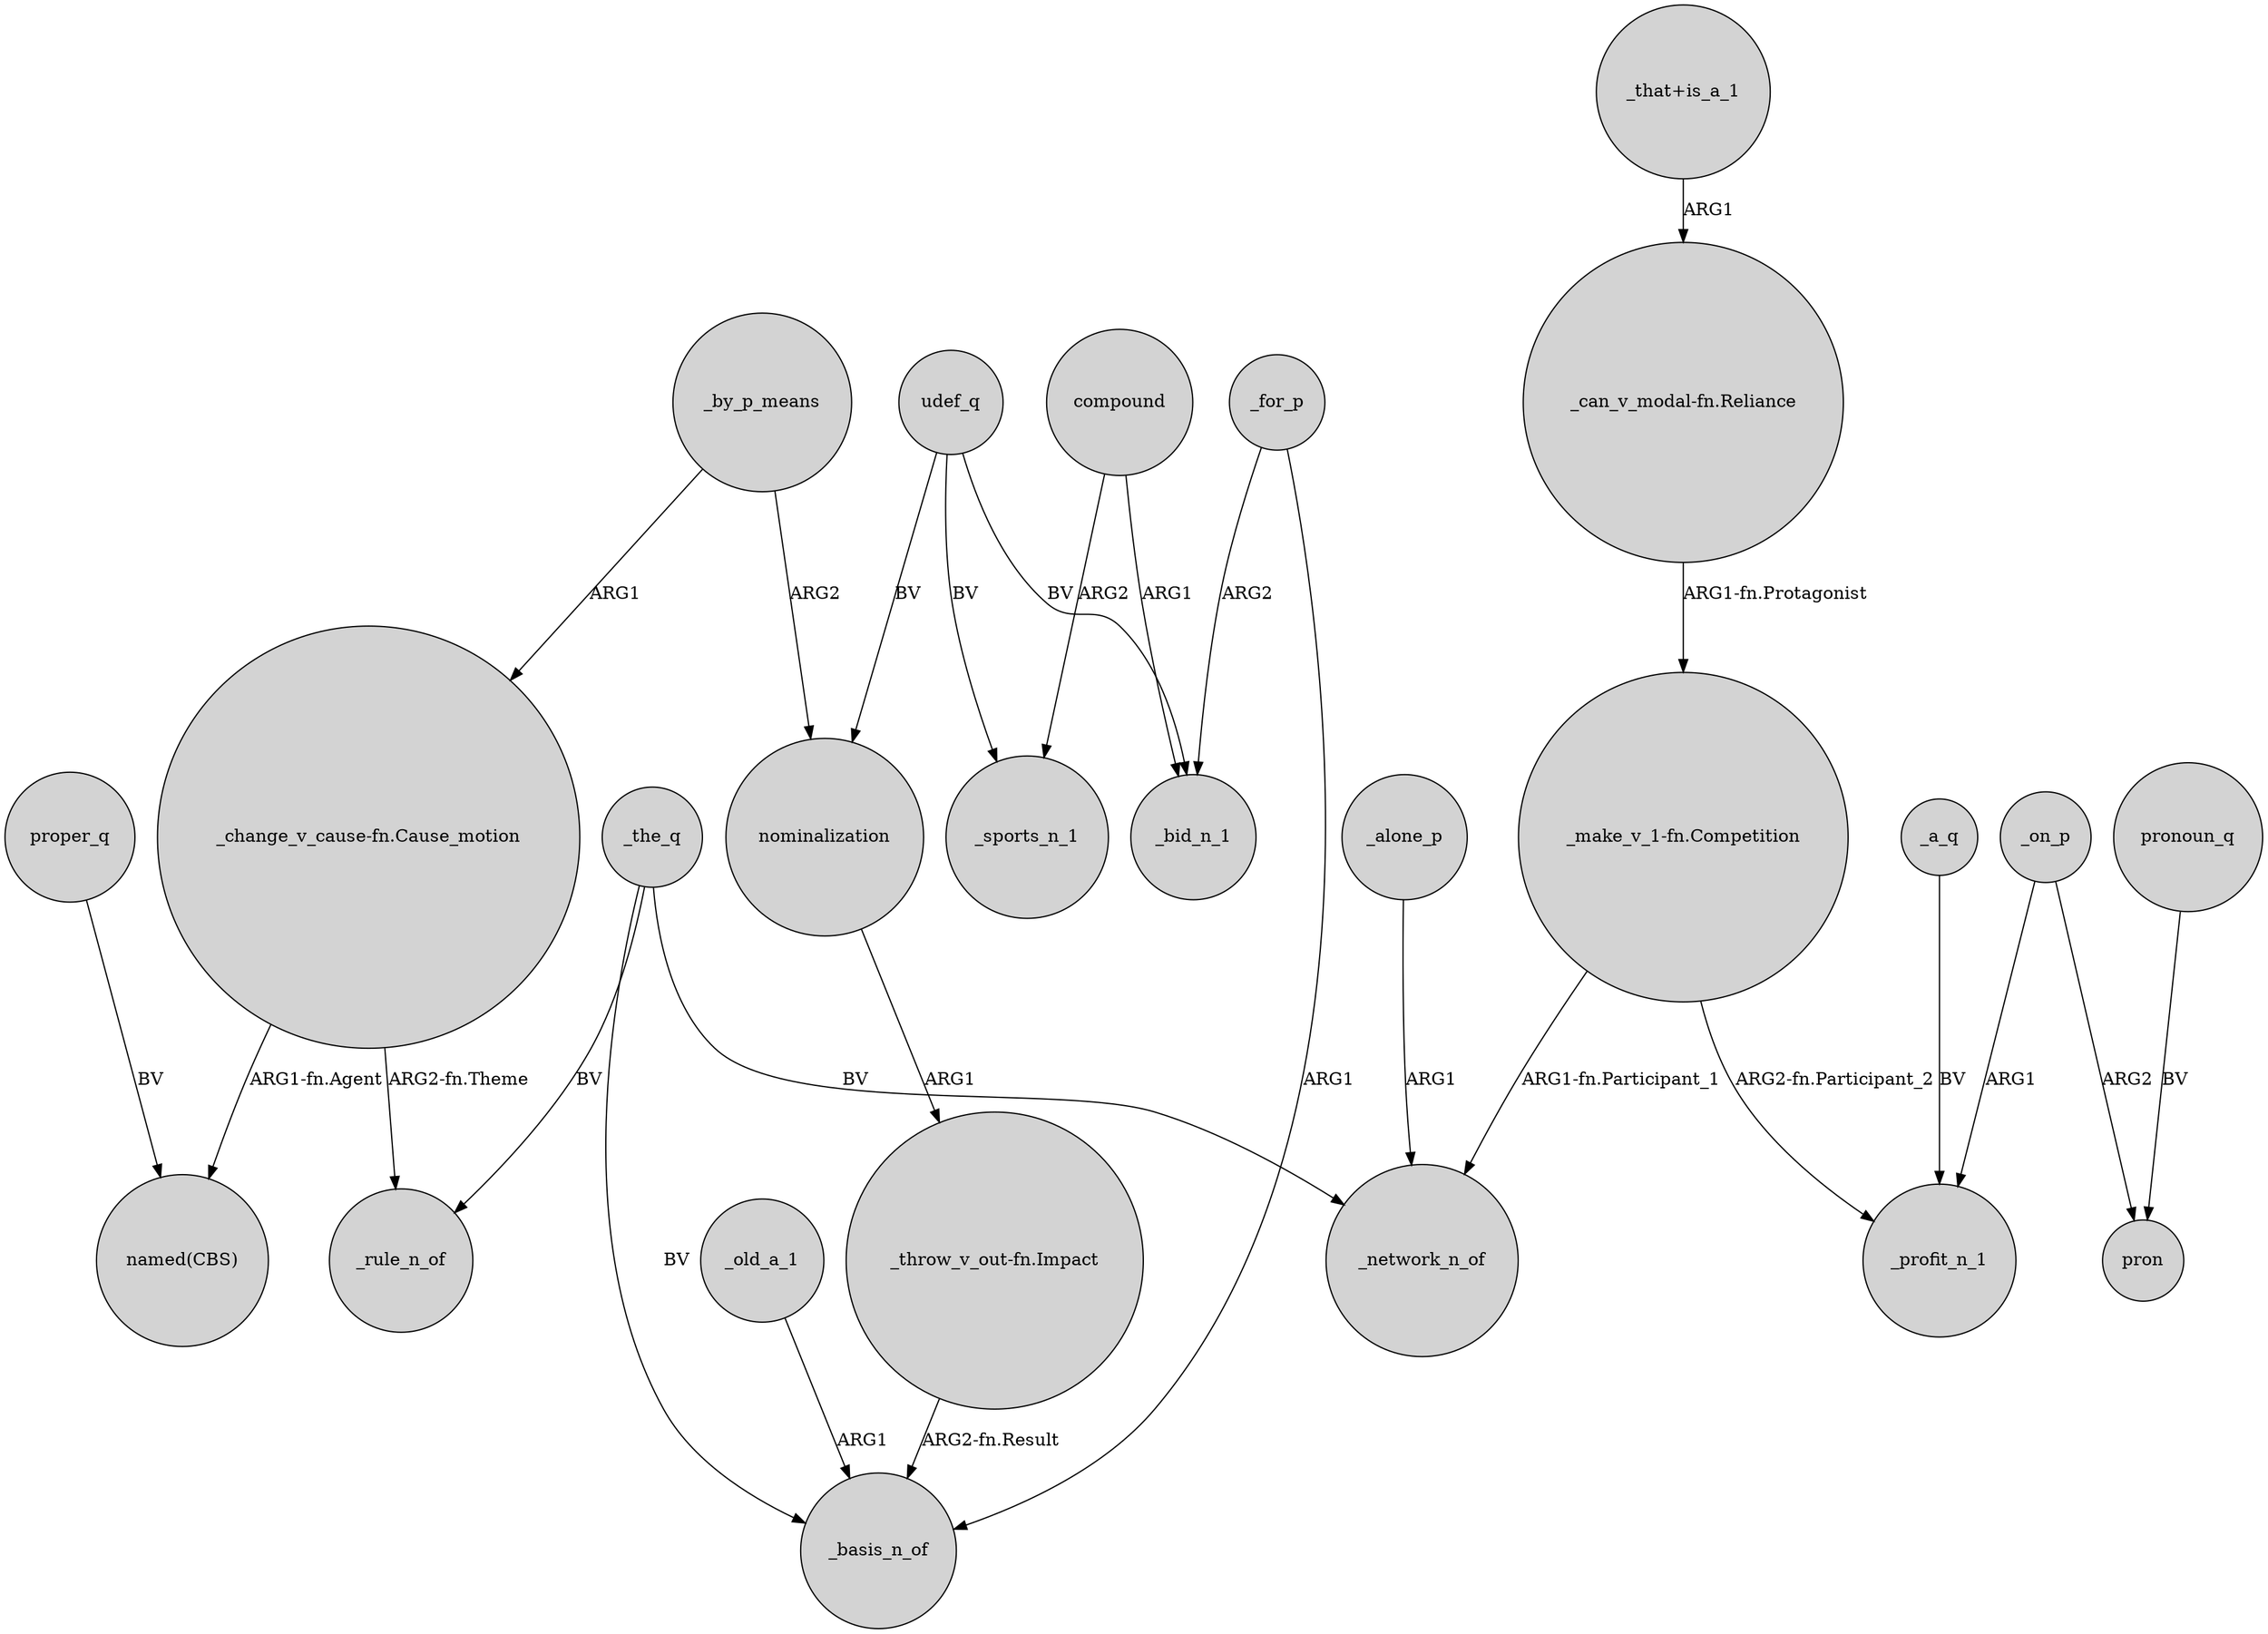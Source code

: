 digraph {
	node [shape=circle style=filled]
	"_throw_v_out-fn.Impact" -> _basis_n_of [label="ARG2-fn.Result"]
	_for_p -> _basis_n_of [label=ARG1]
	compound -> _sports_n_1 [label=ARG2]
	_the_q -> _rule_n_of [label=BV]
	"_change_v_cause-fn.Cause_motion" -> "named(CBS)" [label="ARG1-fn.Agent"]
	udef_q -> _bid_n_1 [label=BV]
	_the_q -> _basis_n_of [label=BV]
	_the_q -> _network_n_of [label=BV]
	udef_q -> nominalization [label=BV]
	_by_p_means -> "_change_v_cause-fn.Cause_motion" [label=ARG1]
	_on_p -> pron [label=ARG2]
	"_that+is_a_1" -> "_can_v_modal-fn.Reliance" [label=ARG1]
	pronoun_q -> pron [label=BV]
	"_can_v_modal-fn.Reliance" -> "_make_v_1-fn.Competition" [label="ARG1-fn.Protagonist"]
	proper_q -> "named(CBS)" [label=BV]
	_alone_p -> _network_n_of [label=ARG1]
	_for_p -> _bid_n_1 [label=ARG2]
	_by_p_means -> nominalization [label=ARG2]
	"_make_v_1-fn.Competition" -> _network_n_of [label="ARG1-fn.Participant_1"]
	udef_q -> _sports_n_1 [label=BV]
	_old_a_1 -> _basis_n_of [label=ARG1]
	_a_q -> _profit_n_1 [label=BV]
	"_change_v_cause-fn.Cause_motion" -> _rule_n_of [label="ARG2-fn.Theme"]
	nominalization -> "_throw_v_out-fn.Impact" [label=ARG1]
	compound -> _bid_n_1 [label=ARG1]
	"_make_v_1-fn.Competition" -> _profit_n_1 [label="ARG2-fn.Participant_2"]
	_on_p -> _profit_n_1 [label=ARG1]
}

